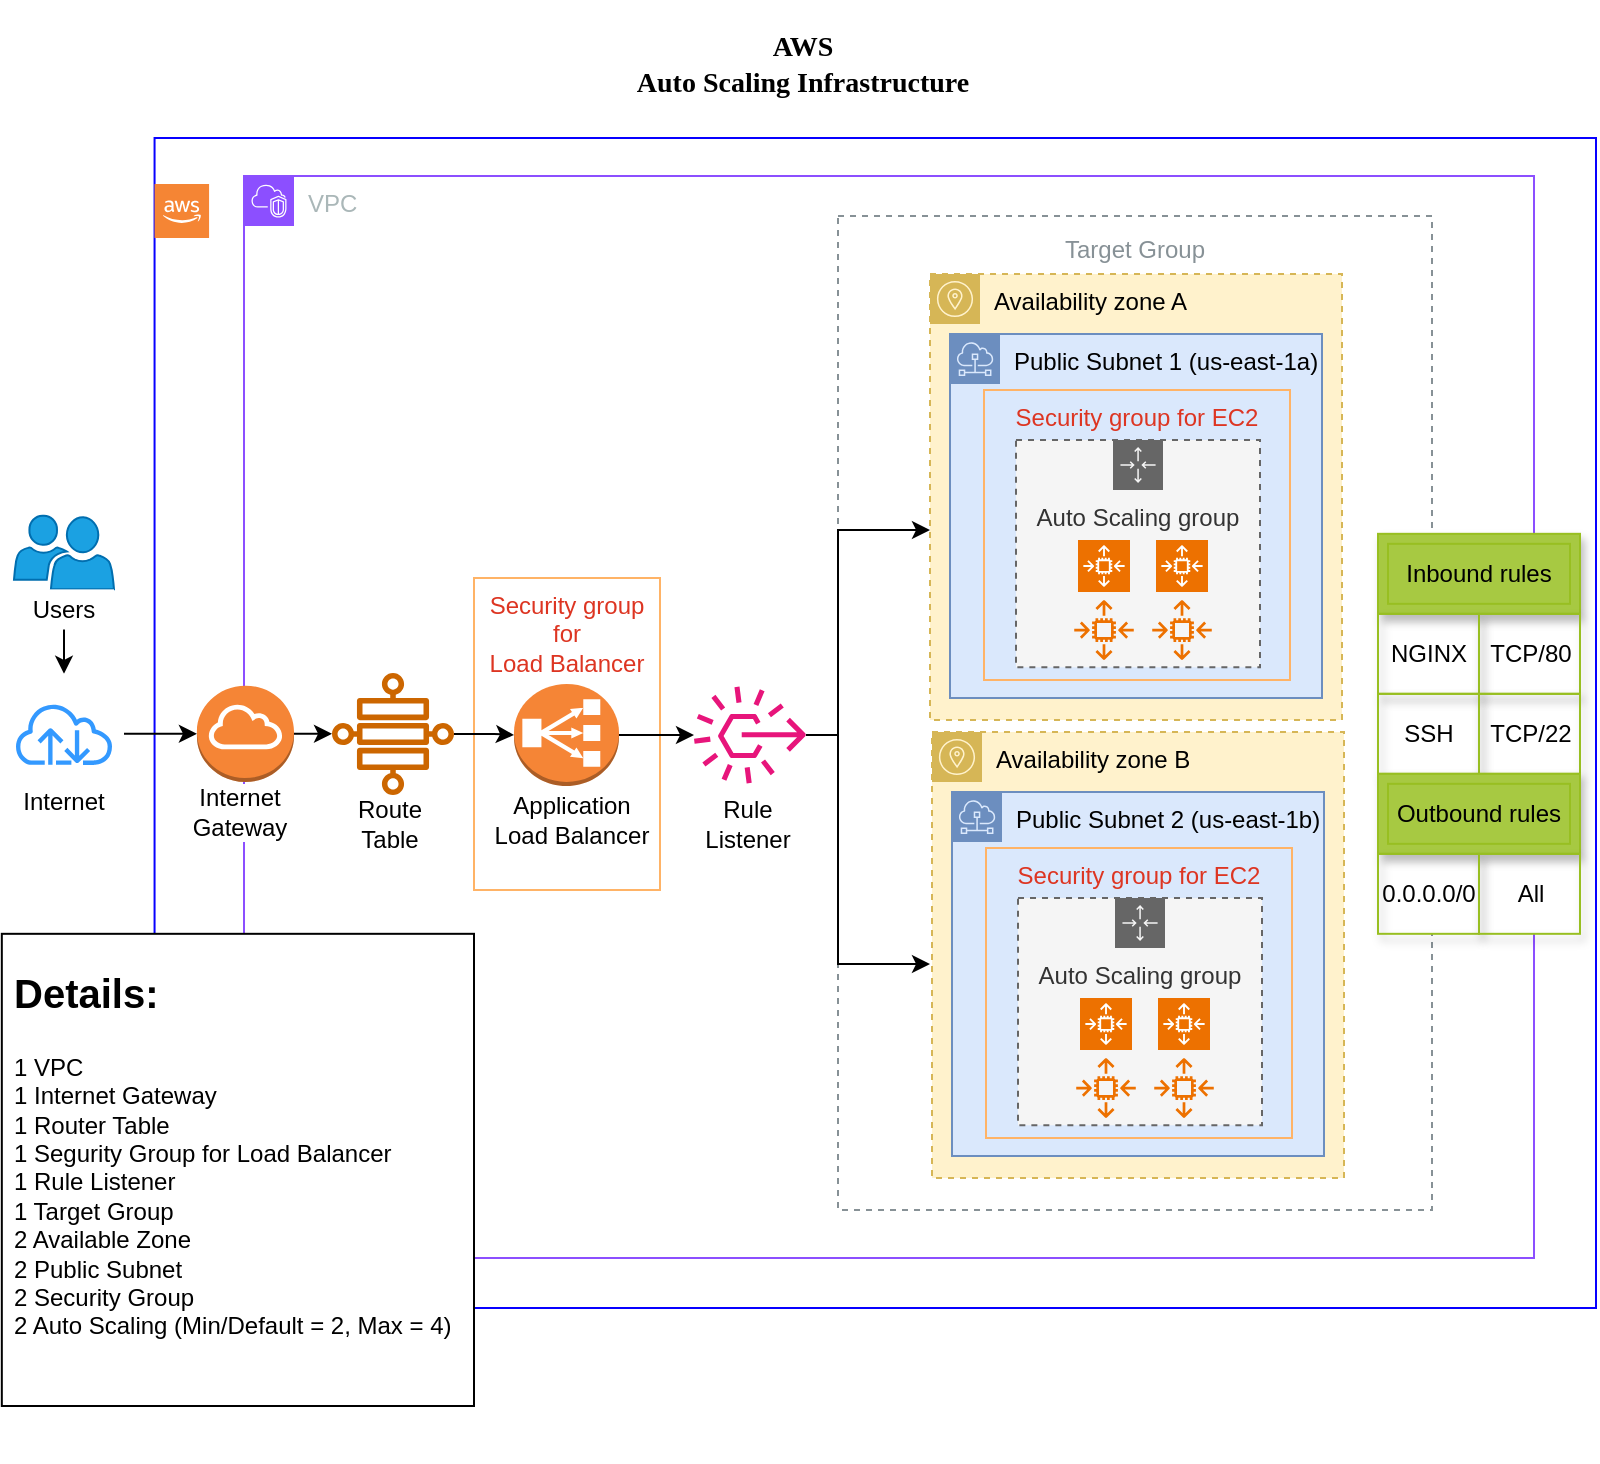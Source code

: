<mxfile version="28.2.5">
  <diagram name="Página-1" id="A80b1A78pgPWUXEbwkEl">
    <mxGraphModel dx="1175" dy="688" grid="0" gridSize="10" guides="1" tooltips="1" connect="1" arrows="1" fold="1" page="1" pageScale="1" pageWidth="827" pageHeight="1169" math="0" shadow="0">
      <root>
        <mxCell id="0" />
        <mxCell id="1" parent="0" />
        <mxCell id="foPgmdxzFetwqd9FsMF4-26" value="" style="group" parent="1" vertex="1" connectable="0">
          <mxGeometry x="9" y="74" width="796" height="714.91" as="geometry" />
        </mxCell>
        <mxCell id="PD5IiSRvw4eK9SDHgZ8Y-4" value="&lt;h3&gt;&lt;b&gt;&lt;font style=&quot;font-size: 14px;&quot; face=&quot;Verdana&quot;&gt;AWS&lt;br&gt;&lt;/font&gt;&lt;/b&gt;&lt;b style=&quot;background-color: transparent; color: light-dark(rgb(0, 0, 0), rgb(255, 255, 255)); font-size: 12px;&quot;&gt;&lt;font style=&quot;font-size: 14px;&quot; face=&quot;Verdana&quot;&gt;Auto Scaling&amp;nbsp;&lt;/font&gt;&lt;/b&gt;&lt;b style=&quot;background-color: transparent; color: light-dark(rgb(0, 0, 0), rgb(255, 255, 255)); font-size: 12px;&quot;&gt;&lt;font style=&quot;font-size: 14px;&quot; face=&quot;Verdana&quot;&gt;Infrastructure&lt;/font&gt;&lt;/b&gt;&lt;/h3&gt;" style="text;html=1;align=center;verticalAlign=middle;whiteSpace=wrap;rounded=0;container=0;" parent="foPgmdxzFetwqd9FsMF4-26" vertex="1">
          <mxGeometry x="289.5" width="219.36" height="32" as="geometry" />
        </mxCell>
        <mxCell id="6_CV-VD-19mCUged8Sou-3" value="" style="rounded=1;arcSize=0;fillColor=none;gradientColor=none;strokeWidth=1;container=0;strokeColor=#0800FF;" parent="foPgmdxzFetwqd9FsMF4-26" vertex="1">
          <mxGeometry x="75.28" y="53" width="720.72" height="585" as="geometry" />
        </mxCell>
        <mxCell id="TseGNdZm3ASx_0Q_E8ii-17" value="Target Group" style="outlineConnect=0;gradientColor=none;html=1;whiteSpace=wrap;fontSize=12;fontStyle=0;strokeColor=#879196;fillColor=none;verticalAlign=top;align=center;fontColor=#879196;dashed=1;spacingTop=3;container=0;" parent="foPgmdxzFetwqd9FsMF4-26" vertex="1">
          <mxGeometry x="417" y="92" width="297" height="497" as="geometry" />
        </mxCell>
        <mxCell id="TseGNdZm3ASx_0Q_E8ii-13" value="Security group for&lt;br&gt;Load Balancer" style="fillColor=none;strokeColor=#FFB366;verticalAlign=top;fontStyle=0;fontColor=#DD3522;whiteSpace=wrap;html=1;container=0;" parent="foPgmdxzFetwqd9FsMF4-26" vertex="1">
          <mxGeometry x="235" y="273" width="93" height="156" as="geometry" />
        </mxCell>
        <mxCell id="g5_aFfmOjSk22XSk76C8-32" style="edgeStyle=orthogonalEdgeStyle;rounded=0;orthogonalLoop=1;jettySize=auto;html=1;" parent="foPgmdxzFetwqd9FsMF4-26" source="2XTZozhmLt2jDI83T8NR-40" target="g5_aFfmOjSk22XSk76C8-26" edge="1">
          <mxGeometry relative="1" as="geometry" />
        </mxCell>
        <mxCell id="2XTZozhmLt2jDI83T8NR-43" value="" style="sketch=0;pointerEvents=1;shadow=0;dashed=0;html=1;strokeColor=#006EAF;labelPosition=center;verticalLabelPosition=bottom;verticalAlign=top;align=center;fillColor=#1ba1e2;shape=mxgraph.mscae.intune.user_group;fontFamily=Helvetica;fontSize=12;fontStyle=0;fontColor=#ffffff;container=0;" parent="foPgmdxzFetwqd9FsMF4-26" vertex="1">
          <mxGeometry x="5" y="241.68" width="50" height="37" as="geometry" />
        </mxCell>
        <mxCell id="2XTZozhmLt2jDI83T8NR-13" value="VPC" style="points=[[0,0],[0.25,0],[0.5,0],[0.75,0],[1,0],[1,0.25],[1,0.5],[1,0.75],[1,1],[0.75,1],[0.5,1],[0.25,1],[0,1],[0,0.75],[0,0.5],[0,0.25]];outlineConnect=0;gradientColor=none;html=1;whiteSpace=wrap;fontSize=12;fontStyle=0;container=0;pointerEvents=0;collapsible=0;recursiveResize=0;shape=mxgraph.aws4.group;grIcon=mxgraph.aws4.group_vpc2;strokeColor=#8C4FFF;fillColor=none;verticalAlign=top;align=left;spacingLeft=30;fontColor=#AAB7B8;dashed=0;" parent="foPgmdxzFetwqd9FsMF4-26" vertex="1">
          <mxGeometry x="120" y="72" width="645" height="541" as="geometry" />
        </mxCell>
        <mxCell id="2XTZozhmLt2jDI83T8NR-34" value="Internet&lt;br&gt;Gateway" style="text;html=1;align=center;verticalAlign=middle;whiteSpace=wrap;rounded=0;labelBackgroundColor=default;container=0;" parent="foPgmdxzFetwqd9FsMF4-26" vertex="1">
          <mxGeometry x="88.47" y="375" width="60" height="30" as="geometry" />
        </mxCell>
        <mxCell id="2XTZozhmLt2jDI83T8NR-37" value="Availability zone A" style="sketch=0;outlineConnect=0;html=1;whiteSpace=wrap;fontSize=12;fontStyle=0;shape=mxgraph.aws4.group;grIcon=mxgraph.aws4.group_availability_zone;strokeColor=#d6b656;fillColor=#fff2cc;verticalAlign=top;align=left;spacingLeft=30;dashed=1;pointerEvents=1;fontFamily=Helvetica;container=0;" parent="foPgmdxzFetwqd9FsMF4-26" vertex="1">
          <mxGeometry x="463" y="121" width="206" height="223" as="geometry" />
        </mxCell>
        <mxCell id="2XTZozhmLt2jDI83T8NR-18" value="Public Subnet 1 (us-east-1a)" style="sketch=0;outlineConnect=0;html=1;whiteSpace=wrap;fontSize=12;fontStyle=0;shape=mxgraph.aws4.group;grIcon=mxgraph.aws4.group_subnet;strokeColor=#6c8ebf;fillColor=#dae8fc;verticalAlign=top;align=left;spacingLeft=30;dashed=0;container=0;" parent="foPgmdxzFetwqd9FsMF4-26" vertex="1">
          <mxGeometry x="473" y="151" width="186" height="182" as="geometry" />
        </mxCell>
        <mxCell id="g5_aFfmOjSk22XSk76C8-24" style="edgeStyle=orthogonalEdgeStyle;rounded=0;orthogonalLoop=1;jettySize=auto;html=1;exitX=1;exitY=0.5;exitDx=0;exitDy=0;exitPerimeter=0;entryX=0;entryY=0.5;entryDx=0;entryDy=0;entryPerimeter=0;" parent="foPgmdxzFetwqd9FsMF4-26" source="g5_aFfmOjSk22XSk76C8-13" edge="1">
          <mxGeometry relative="1" as="geometry">
            <mxPoint x="164" y="350.5" as="targetPoint" />
          </mxGeometry>
        </mxCell>
        <mxCell id="g5_aFfmOjSk22XSk76C8-30" style="edgeStyle=orthogonalEdgeStyle;rounded=0;orthogonalLoop=1;jettySize=auto;html=1;" parent="foPgmdxzFetwqd9FsMF4-26" source="g5_aFfmOjSk22XSk76C8-26" target="g5_aFfmOjSk22XSk76C8-13" edge="1">
          <mxGeometry relative="1" as="geometry" />
        </mxCell>
        <mxCell id="g5_aFfmOjSk22XSk76C8-26" value="" style="sketch=0;outlineConnect=0;fontColor=#3333FF;gradientColor=none;strokeColor=#3399FF;fillColor=#ffffff;dashed=0;verticalLabelPosition=bottom;verticalAlign=top;align=center;html=1;fontSize=12;fontStyle=0;aspect=fixed;shape=mxgraph.aws4.resourceIcon;resIcon=mxgraph.aws4.internet;labelBackgroundColor=none;container=0;" parent="foPgmdxzFetwqd9FsMF4-26" vertex="1">
          <mxGeometry y="320.91" width="60" height="60" as="geometry" />
        </mxCell>
        <mxCell id="g5_aFfmOjSk22XSk76C8-27" value="Internet" style="text;html=1;align=center;verticalAlign=middle;whiteSpace=wrap;rounded=0;labelBackgroundColor=default;container=0;" parent="foPgmdxzFetwqd9FsMF4-26" vertex="1">
          <mxGeometry y="370" width="60" height="30" as="geometry" />
        </mxCell>
        <mxCell id="2XTZozhmLt2jDI83T8NR-40" value="Users" style="text;html=1;align=center;verticalAlign=middle;whiteSpace=wrap;rounded=0;fontFamily=Helvetica;fontSize=12;fontStyle=0;fillColor=default;labelBackgroundColor=default;container=0;" parent="foPgmdxzFetwqd9FsMF4-26" vertex="1">
          <mxGeometry x="5" y="278.68" width="50" height="20" as="geometry" />
        </mxCell>
        <mxCell id="g5_aFfmOjSk22XSk76C8-13" value="" style="outlineConnect=0;dashed=0;verticalLabelPosition=bottom;verticalAlign=top;align=center;html=1;shape=mxgraph.aws3.internet_gateway;fillColor=#F58536;gradientColor=none;container=0;" parent="foPgmdxzFetwqd9FsMF4-26" vertex="1">
          <mxGeometry x="96.46" y="326.82" width="48.54" height="48.18" as="geometry" />
        </mxCell>
        <mxCell id="2XTZozhmLt2jDI83T8NR-32" value="Route&lt;br&gt;Table" style="text;html=1;align=center;verticalAlign=middle;whiteSpace=wrap;rounded=0;labelBackgroundColor=default;container=0;" parent="foPgmdxzFetwqd9FsMF4-26" vertex="1">
          <mxGeometry x="163" y="383.38" width="60" height="25.23" as="geometry" />
        </mxCell>
        <mxCell id="g5_aFfmOjSk22XSk76C8-38" value="" style="sketch=0;outlineConnect=0;fontColor=#232F3E;gradientColor=none;fillColor=#CC6600;strokeColor=none;dashed=0;verticalLabelPosition=bottom;verticalAlign=top;align=center;html=1;fontSize=12;fontStyle=0;aspect=fixed;pointerEvents=1;shape=mxgraph.aws4.cloud_wan_transit_gateway_route_table_attachment;container=0;" parent="foPgmdxzFetwqd9FsMF4-26" vertex="1">
          <mxGeometry x="164" y="320.5" width="61" height="61" as="geometry" />
        </mxCell>
        <mxCell id="mhVzPHPiYotLxkn4lfT4-1" value="Security group for EC2" style="fillColor=none;strokeColor=#FFB366;verticalAlign=top;fontStyle=0;fontColor=#DD3522;whiteSpace=wrap;html=1;container=0;" parent="foPgmdxzFetwqd9FsMF4-26" vertex="1">
          <mxGeometry x="490" y="179" width="153" height="145" as="geometry" />
        </mxCell>
        <mxCell id="mhVzPHPiYotLxkn4lfT4-113" value="" style="group;fillColor=default;container=0;" parent="foPgmdxzFetwqd9FsMF4-26" vertex="1" connectable="0">
          <mxGeometry x="687" y="250.91" width="101" height="200" as="geometry" />
        </mxCell>
        <mxCell id="TseGNdZm3ASx_0Q_E8ii-19" style="edgeStyle=orthogonalEdgeStyle;rounded=0;orthogonalLoop=1;jettySize=auto;html=1;" parent="foPgmdxzFetwqd9FsMF4-26" source="TseGNdZm3ASx_0Q_E8ii-6" target="TseGNdZm3ASx_0Q_E8ii-18" edge="1">
          <mxGeometry relative="1" as="geometry" />
        </mxCell>
        <mxCell id="TseGNdZm3ASx_0Q_E8ii-6" value="" style="outlineConnect=0;dashed=0;verticalLabelPosition=bottom;verticalAlign=top;align=center;html=1;shape=mxgraph.aws3.classic_load_balancer;fillColor=#F58536;gradientColor=none;container=0;" parent="foPgmdxzFetwqd9FsMF4-26" vertex="1">
          <mxGeometry x="255" y="326" width="52.5" height="51" as="geometry" />
        </mxCell>
        <mxCell id="TseGNdZm3ASx_0Q_E8ii-8" style="edgeStyle=orthogonalEdgeStyle;rounded=0;orthogonalLoop=1;jettySize=auto;html=1;entryX=0;entryY=0.5;entryDx=0;entryDy=0;entryPerimeter=0;" parent="foPgmdxzFetwqd9FsMF4-26" source="g5_aFfmOjSk22XSk76C8-38" target="TseGNdZm3ASx_0Q_E8ii-6" edge="1">
          <mxGeometry relative="1" as="geometry" />
        </mxCell>
        <mxCell id="TseGNdZm3ASx_0Q_E8ii-11" value="Application Load Balancer" style="text;html=1;align=center;verticalAlign=middle;whiteSpace=wrap;rounded=0;labelBackgroundColor=default;container=0;" parent="foPgmdxzFetwqd9FsMF4-26" vertex="1">
          <mxGeometry x="240" y="381.77" width="88" height="25.23" as="geometry" />
        </mxCell>
        <mxCell id="TseGNdZm3ASx_0Q_E8ii-22" style="edgeStyle=orthogonalEdgeStyle;rounded=0;orthogonalLoop=1;jettySize=auto;html=1;" parent="foPgmdxzFetwqd9FsMF4-26" source="TseGNdZm3ASx_0Q_E8ii-18" target="2XTZozhmLt2jDI83T8NR-37" edge="1">
          <mxGeometry relative="1" as="geometry">
            <Array as="points">
              <mxPoint x="417" y="352" />
              <mxPoint x="417" y="249" />
            </Array>
          </mxGeometry>
        </mxCell>
        <mxCell id="TseGNdZm3ASx_0Q_E8ii-23" style="edgeStyle=orthogonalEdgeStyle;rounded=0;orthogonalLoop=1;jettySize=auto;html=1;" parent="foPgmdxzFetwqd9FsMF4-26" source="TseGNdZm3ASx_0Q_E8ii-18" edge="1">
          <mxGeometry relative="1" as="geometry">
            <Array as="points">
              <mxPoint x="417" y="352" />
              <mxPoint x="417" y="466" />
            </Array>
            <mxPoint x="463" y="466" as="targetPoint" />
          </mxGeometry>
        </mxCell>
        <mxCell id="TseGNdZm3ASx_0Q_E8ii-18" value="" style="sketch=0;outlineConnect=0;fontColor=#232F3E;gradientColor=none;fillColor=#E7157B;strokeColor=none;dashed=0;verticalLabelPosition=bottom;verticalAlign=top;align=center;html=1;fontSize=12;fontStyle=0;aspect=fixed;pointerEvents=1;shape=mxgraph.aws4.rule_3;container=0;" parent="foPgmdxzFetwqd9FsMF4-26" vertex="1">
          <mxGeometry x="345" y="327.09" width="56" height="48.82" as="geometry" />
        </mxCell>
        <mxCell id="TseGNdZm3ASx_0Q_E8ii-20" value="Rule&lt;br&gt;Listener" style="text;html=1;align=center;verticalAlign=middle;whiteSpace=wrap;rounded=0;labelBackgroundColor=default;container=0;" parent="foPgmdxzFetwqd9FsMF4-26" vertex="1">
          <mxGeometry x="328" y="383.38" width="88" height="25.23" as="geometry" />
        </mxCell>
        <mxCell id="PD5IiSRvw4eK9SDHgZ8Y-1" value="" style="outlineConnect=0;dashed=0;verticalLabelPosition=bottom;verticalAlign=top;align=center;html=1;shape=mxgraph.aws3.cloud_2;fillColor=#F58534;gradientColor=none;container=0;" parent="foPgmdxzFetwqd9FsMF4-26" vertex="1">
          <mxGeometry x="75.28" y="76" width="27.26" height="27" as="geometry" />
        </mxCell>
        <mxCell id="mhVzPHPiYotLxkn4lfT4-103" value="Inbound rules" style="shape=ext;margin=3;double=1;whiteSpace=wrap;html=1;align=center;rounded=0;shadow=1;strokeColor=#98bf21;verticalAlign=middle;fontFamily=Helvetica;fontSize=12;fontColor=default;fillColor=#A7C942;container=0;" parent="foPgmdxzFetwqd9FsMF4-26" vertex="1">
          <mxGeometry x="687" y="250.91" width="101" height="40" as="geometry" />
        </mxCell>
        <mxCell id="mhVzPHPiYotLxkn4lfT4-104" value="NGINX" style="whiteSpace=wrap;html=1;align=center;rounded=0;shadow=1;strokeColor=#98bf21;verticalAlign=middle;fontFamily=Helvetica;fontSize=12;fontColor=default;fillColor=none;container=0;" parent="foPgmdxzFetwqd9FsMF4-26" vertex="1">
          <mxGeometry x="687" y="290.91" width="50.5" height="40" as="geometry" />
        </mxCell>
        <mxCell id="mhVzPHPiYotLxkn4lfT4-105" value="TCP/80" style="whiteSpace=wrap;html=1;align=center;rounded=0;shadow=1;strokeColor=#98bf21;verticalAlign=middle;fontFamily=Helvetica;fontSize=12;fontColor=default;fillColor=none;container=0;" parent="foPgmdxzFetwqd9FsMF4-26" vertex="1">
          <mxGeometry x="737.5" y="290.91" width="50.5" height="40" as="geometry" />
        </mxCell>
        <mxCell id="mhVzPHPiYotLxkn4lfT4-106" value="SSH" style="whiteSpace=wrap;html=1;align=center;rounded=0;shadow=1;strokeColor=#98bf21;verticalAlign=middle;fontFamily=Helvetica;fontSize=12;fontColor=default;fillColor=none;container=0;" parent="foPgmdxzFetwqd9FsMF4-26" vertex="1">
          <mxGeometry x="687" y="330.91" width="50.5" height="40" as="geometry" />
        </mxCell>
        <mxCell id="mhVzPHPiYotLxkn4lfT4-107" value="TCP/22" style="whiteSpace=wrap;html=1;align=center;rounded=0;shadow=1;strokeColor=#98bf21;verticalAlign=middle;fontFamily=Helvetica;fontSize=12;fontColor=default;fillColor=none;container=0;" parent="foPgmdxzFetwqd9FsMF4-26" vertex="1">
          <mxGeometry x="737.5" y="330.91" width="50.5" height="40" as="geometry" />
        </mxCell>
        <mxCell id="mhVzPHPiYotLxkn4lfT4-108" value="Outbound rules" style="shape=ext;margin=3;double=1;whiteSpace=wrap;html=1;align=center;rounded=0;shadow=1;strokeColor=#98bf21;verticalAlign=middle;fontFamily=Helvetica;fontSize=12;fontColor=default;fillColor=#A7C942;container=0;" parent="foPgmdxzFetwqd9FsMF4-26" vertex="1">
          <mxGeometry x="687" y="370.91" width="101" height="40" as="geometry" />
        </mxCell>
        <mxCell id="mhVzPHPiYotLxkn4lfT4-109" value="0.0.0.0/0" style="whiteSpace=wrap;html=1;align=center;rounded=0;shadow=1;strokeColor=#98bf21;verticalAlign=middle;fontFamily=Helvetica;fontSize=12;fontColor=default;fillColor=none;container=0;" parent="foPgmdxzFetwqd9FsMF4-26" vertex="1">
          <mxGeometry x="687" y="410.91" width="50.5" height="40" as="geometry" />
        </mxCell>
        <mxCell id="mhVzPHPiYotLxkn4lfT4-110" value="All" style="whiteSpace=wrap;html=1;align=center;rounded=0;shadow=1;strokeColor=#98bf21;verticalAlign=middle;fontFamily=Helvetica;fontSize=12;fontColor=default;fillColor=none;container=0;" parent="foPgmdxzFetwqd9FsMF4-26" vertex="1">
          <mxGeometry x="737.5" y="410.91" width="50.5" height="40" as="geometry" />
        </mxCell>
        <mxCell id="foPgmdxzFetwqd9FsMF4-2" value="Auto Scaling group" style="points=[[0,0],[0.25,0],[0.5,0],[0.75,0],[1,0],[1,0.25],[1,0.5],[1,0.75],[1,1],[0.75,1],[0.5,1],[0.25,1],[0,1],[0,0.75],[0,0.5],[0,0.25]];outlineConnect=0;html=1;whiteSpace=wrap;fontSize=12;fontStyle=0;container=0;pointerEvents=0;collapsible=0;recursiveResize=0;shape=mxgraph.aws4.groupCenter;grIcon=mxgraph.aws4.group_auto_scaling_group;grStroke=1;strokeColor=#666666;fillColor=#f5f5f5;verticalAlign=top;align=center;fontColor=#333333;dashed=1;spacingTop=25;" parent="foPgmdxzFetwqd9FsMF4-26" vertex="1">
          <mxGeometry x="506" y="204" width="122" height="113.68" as="geometry" />
        </mxCell>
        <mxCell id="foPgmdxzFetwqd9FsMF4-18" value="Availability zone B" style="sketch=0;outlineConnect=0;html=1;whiteSpace=wrap;fontSize=12;fontStyle=0;shape=mxgraph.aws4.group;grIcon=mxgraph.aws4.group_availability_zone;strokeColor=#d6b656;fillColor=#fff2cc;verticalAlign=top;align=left;spacingLeft=30;dashed=1;pointerEvents=1;fontFamily=Helvetica;container=0;" parent="foPgmdxzFetwqd9FsMF4-26" vertex="1">
          <mxGeometry x="464" y="350" width="206" height="223" as="geometry" />
        </mxCell>
        <mxCell id="foPgmdxzFetwqd9FsMF4-19" value="Public Subnet 2 (us-east-1b)" style="sketch=0;outlineConnect=0;html=1;whiteSpace=wrap;fontSize=12;fontStyle=0;shape=mxgraph.aws4.group;grIcon=mxgraph.aws4.group_subnet;strokeColor=#6c8ebf;fillColor=#dae8fc;verticalAlign=top;align=left;spacingLeft=30;dashed=0;container=0;" parent="foPgmdxzFetwqd9FsMF4-26" vertex="1">
          <mxGeometry x="474" y="380" width="186" height="182" as="geometry" />
        </mxCell>
        <mxCell id="foPgmdxzFetwqd9FsMF4-20" value="Security group for EC2" style="fillColor=none;strokeColor=#FFB366;verticalAlign=top;fontStyle=0;fontColor=#DD3522;whiteSpace=wrap;html=1;container=0;" parent="foPgmdxzFetwqd9FsMF4-26" vertex="1">
          <mxGeometry x="491" y="408" width="153" height="145" as="geometry" />
        </mxCell>
        <mxCell id="foPgmdxzFetwqd9FsMF4-21" value="Auto Scaling group" style="points=[[0,0],[0.25,0],[0.5,0],[0.75,0],[1,0],[1,0.25],[1,0.5],[1,0.75],[1,1],[0.75,1],[0.5,1],[0.25,1],[0,1],[0,0.75],[0,0.5],[0,0.25]];outlineConnect=0;html=1;whiteSpace=wrap;fontSize=12;fontStyle=0;container=0;pointerEvents=0;collapsible=0;recursiveResize=0;shape=mxgraph.aws4.groupCenter;grIcon=mxgraph.aws4.group_auto_scaling_group;grStroke=1;strokeColor=#666666;fillColor=#f5f5f5;verticalAlign=top;align=center;fontColor=#333333;dashed=1;spacingTop=25;" parent="foPgmdxzFetwqd9FsMF4-26" vertex="1">
          <mxGeometry x="507" y="433" width="122" height="113.68" as="geometry" />
        </mxCell>
        <mxCell id="foPgmdxzFetwqd9FsMF4-3" value="" style="sketch=0;points=[[0,0,0],[0.25,0,0],[0.5,0,0],[0.75,0,0],[1,0,0],[0,1,0],[0.25,1,0],[0.5,1,0],[0.75,1,0],[1,1,0],[0,0.25,0],[0,0.5,0],[0,0.75,0],[1,0.25,0],[1,0.5,0],[1,0.75,0]];outlineConnect=0;fontColor=#232F3E;fillColor=#ED7100;strokeColor=#ffffff;dashed=0;verticalLabelPosition=bottom;verticalAlign=top;align=center;html=1;fontSize=12;fontStyle=0;aspect=fixed;shape=mxgraph.aws4.resourceIcon;resIcon=mxgraph.aws4.auto_scaling2;container=0;" parent="foPgmdxzFetwqd9FsMF4-26" vertex="1">
          <mxGeometry x="537" y="254" width="26" height="26" as="geometry" />
        </mxCell>
        <mxCell id="foPgmdxzFetwqd9FsMF4-5" value="" style="sketch=0;points=[[0,0,0],[0.25,0,0],[0.5,0,0],[0.75,0,0],[1,0,0],[0,1,0],[0.25,1,0],[0.5,1,0],[0.75,1,0],[1,1,0],[0,0.25,0],[0,0.5,0],[0,0.75,0],[1,0.25,0],[1,0.5,0],[1,0.75,0]];outlineConnect=0;fontColor=#232F3E;fillColor=#ED7100;strokeColor=#ffffff;dashed=0;verticalLabelPosition=bottom;verticalAlign=top;align=center;html=1;fontSize=12;fontStyle=0;aspect=fixed;shape=mxgraph.aws4.resourceIcon;resIcon=mxgraph.aws4.auto_scaling2;container=0;" parent="foPgmdxzFetwqd9FsMF4-26" vertex="1">
          <mxGeometry x="576" y="254" width="26" height="26" as="geometry" />
        </mxCell>
        <mxCell id="foPgmdxzFetwqd9FsMF4-7" value="" style="sketch=0;outlineConnect=0;fontColor=#232F3E;gradientColor=none;fillColor=#ED7100;strokeColor=none;dashed=0;verticalLabelPosition=bottom;verticalAlign=top;align=center;html=1;fontSize=12;fontStyle=0;aspect=fixed;pointerEvents=1;shape=mxgraph.aws4.auto_scaling2;container=0;" parent="foPgmdxzFetwqd9FsMF4-26" vertex="1">
          <mxGeometry x="574" y="284" width="30" height="30" as="geometry" />
        </mxCell>
        <mxCell id="foPgmdxzFetwqd9FsMF4-6" value="" style="sketch=0;outlineConnect=0;fontColor=#232F3E;gradientColor=none;fillColor=#ED7100;strokeColor=none;dashed=0;verticalLabelPosition=bottom;verticalAlign=top;align=center;html=1;fontSize=12;fontStyle=0;aspect=fixed;pointerEvents=1;shape=mxgraph.aws4.auto_scaling2;container=0;" parent="foPgmdxzFetwqd9FsMF4-26" vertex="1">
          <mxGeometry x="535" y="284" width="30" height="30" as="geometry" />
        </mxCell>
        <mxCell id="foPgmdxzFetwqd9FsMF4-22" value="" style="sketch=0;points=[[0,0,0],[0.25,0,0],[0.5,0,0],[0.75,0,0],[1,0,0],[0,1,0],[0.25,1,0],[0.5,1,0],[0.75,1,0],[1,1,0],[0,0.25,0],[0,0.5,0],[0,0.75,0],[1,0.25,0],[1,0.5,0],[1,0.75,0]];outlineConnect=0;fontColor=#232F3E;fillColor=#ED7100;strokeColor=#ffffff;dashed=0;verticalLabelPosition=bottom;verticalAlign=top;align=center;html=1;fontSize=12;fontStyle=0;aspect=fixed;shape=mxgraph.aws4.resourceIcon;resIcon=mxgraph.aws4.auto_scaling2;container=0;" parent="foPgmdxzFetwqd9FsMF4-26" vertex="1">
          <mxGeometry x="538" y="483" width="26" height="26" as="geometry" />
        </mxCell>
        <mxCell id="foPgmdxzFetwqd9FsMF4-23" value="" style="sketch=0;points=[[0,0,0],[0.25,0,0],[0.5,0,0],[0.75,0,0],[1,0,0],[0,1,0],[0.25,1,0],[0.5,1,0],[0.75,1,0],[1,1,0],[0,0.25,0],[0,0.5,0],[0,0.75,0],[1,0.25,0],[1,0.5,0],[1,0.75,0]];outlineConnect=0;fontColor=#232F3E;fillColor=#ED7100;strokeColor=#ffffff;dashed=0;verticalLabelPosition=bottom;verticalAlign=top;align=center;html=1;fontSize=12;fontStyle=0;aspect=fixed;shape=mxgraph.aws4.resourceIcon;resIcon=mxgraph.aws4.auto_scaling2;container=0;" parent="foPgmdxzFetwqd9FsMF4-26" vertex="1">
          <mxGeometry x="577" y="483" width="26" height="26" as="geometry" />
        </mxCell>
        <mxCell id="foPgmdxzFetwqd9FsMF4-24" value="" style="sketch=0;outlineConnect=0;fontColor=#232F3E;gradientColor=none;fillColor=#ED7100;strokeColor=none;dashed=0;verticalLabelPosition=bottom;verticalAlign=top;align=center;html=1;fontSize=12;fontStyle=0;aspect=fixed;pointerEvents=1;shape=mxgraph.aws4.auto_scaling2;container=0;" parent="foPgmdxzFetwqd9FsMF4-26" vertex="1">
          <mxGeometry x="575" y="513" width="30" height="30" as="geometry" />
        </mxCell>
        <mxCell id="foPgmdxzFetwqd9FsMF4-25" value="" style="sketch=0;outlineConnect=0;fontColor=#232F3E;gradientColor=none;fillColor=#ED7100;strokeColor=none;dashed=0;verticalLabelPosition=bottom;verticalAlign=top;align=center;html=1;fontSize=12;fontStyle=0;aspect=fixed;pointerEvents=1;shape=mxgraph.aws4.auto_scaling2;container=0;" parent="foPgmdxzFetwqd9FsMF4-26" vertex="1">
          <mxGeometry x="536" y="513" width="30" height="30" as="geometry" />
        </mxCell>
        <mxCell id="wyKntHZLRNJeBApuuRc6-1" value="" style="whiteSpace=wrap;html=1;aspect=fixed;container=0;" parent="foPgmdxzFetwqd9FsMF4-26" vertex="1">
          <mxGeometry x="-1.09" y="450.91" width="236.09" height="236.09" as="geometry" />
        </mxCell>
        <mxCell id="wyKntHZLRNJeBApuuRc6-2" value="&lt;h1 style=&quot;margin-top: 0px;&quot;&gt;&lt;font style=&quot;font-size: 20px;&quot;&gt;Details:&lt;/font&gt;&lt;/h1&gt;&lt;p&gt;1 VPC&lt;br&gt;1 Internet Gateway&lt;br&gt;1 Router Table&lt;br&gt;1 Segurity Group for Load Balancer&lt;br&gt;1 Rule Listener&lt;br&gt;1 Target Group&lt;br&gt;&lt;span style=&quot;background-color: transparent; color: light-dark(rgb(0, 0, 0), rgb(255, 255, 255));&quot;&gt;2 Available Zone&lt;br&gt;&lt;/span&gt;&lt;span style=&quot;background-color: transparent; color: light-dark(rgb(0, 0, 0), rgb(255, 255, 255));&quot;&gt;2 Public Subnet&lt;br&gt;&lt;/span&gt;&lt;span style=&quot;background-color: transparent; color: light-dark(rgb(0, 0, 0), rgb(255, 255, 255));&quot;&gt;2 Security Group&lt;br&gt;&lt;/span&gt;&lt;span style=&quot;background-color: transparent; color: light-dark(rgb(0, 0, 0), rgb(255, 255, 255));&quot;&gt;2 Auto Scaling (Min/Default = 2, Max = 4)&lt;/span&gt;&lt;/p&gt;" style="text;html=1;whiteSpace=wrap;overflow=hidden;rounded=0;container=0;" parent="foPgmdxzFetwqd9FsMF4-26" vertex="1">
          <mxGeometry x="2.91" y="458.91" width="225" height="199" as="geometry" />
        </mxCell>
      </root>
    </mxGraphModel>
  </diagram>
</mxfile>
